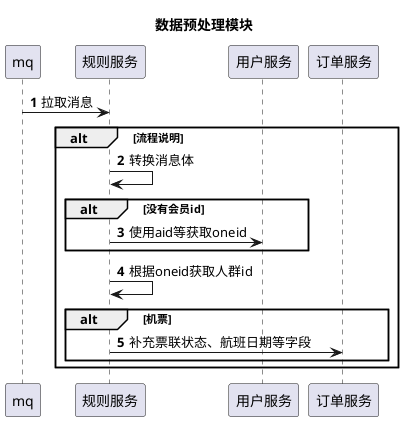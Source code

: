 @startuml
title 数据预处理模块
autonumber
participant "mq" as mq
participant "规则服务" as app
participant "用户服务" as user
participant "订单服务" as order
mq -> app : 拉取消息
alt 流程说明
app -> app : 转换消息体
alt 没有会员id
app -> user : 使用aid等获取oneid
end
app -> app : 根据oneid获取人群id
alt 机票
app -> order : 补充票联状态、航班日期等字段
end
end

@enduml